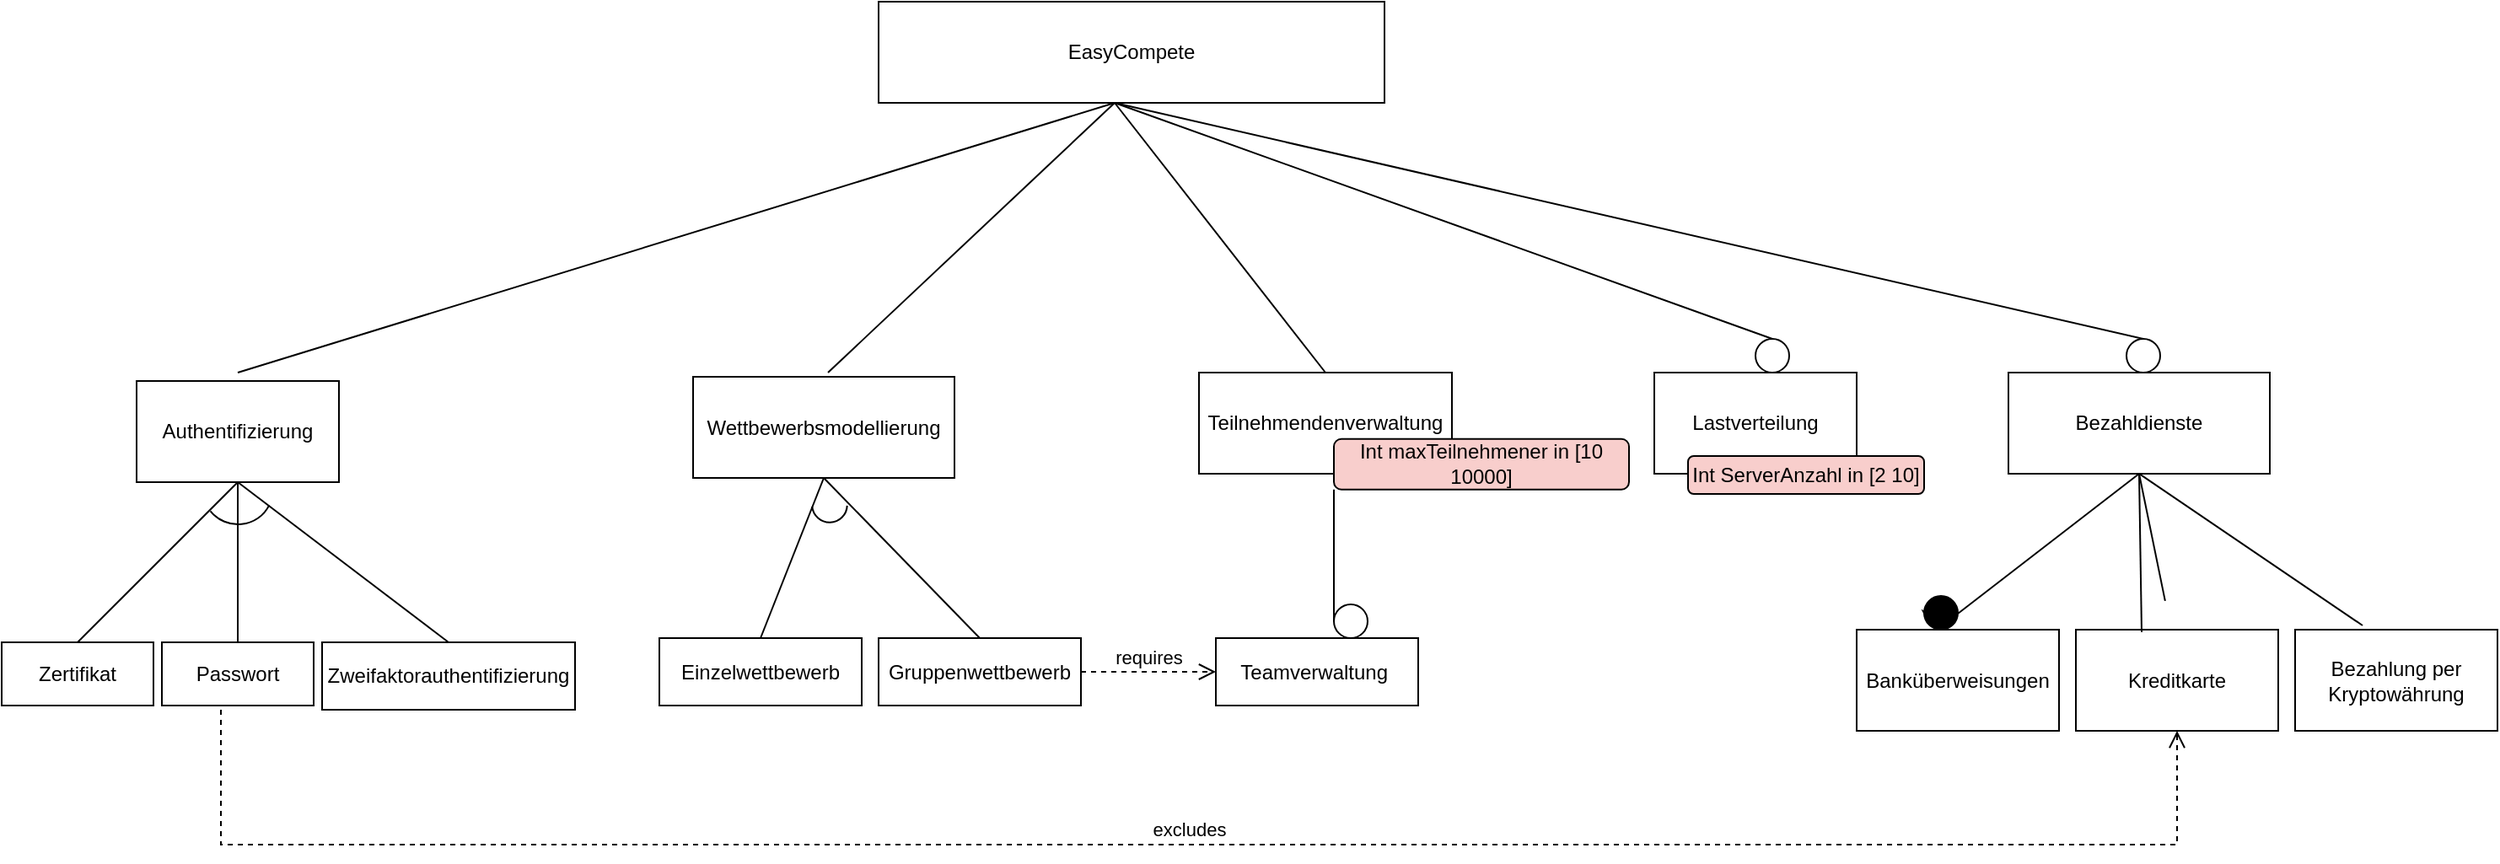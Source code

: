 <mxfile version="16.4.5" type="github">
  <diagram name="Page-1" id="10a91c8b-09ff-31b1-d368-03940ed4cc9e">
    <mxGraphModel dx="1242" dy="635" grid="1" gridSize="10" guides="1" tooltips="1" connect="1" arrows="1" fold="1" page="1" pageScale="1" pageWidth="1100" pageHeight="850" background="none" math="0" shadow="0">
      <root>
        <mxCell id="0" />
        <mxCell id="1" parent="0" />
        <mxCell id="Y8JGmvLRM1bxZAWC_-e7-1" value="EasyCompete" style="rounded=0;whiteSpace=wrap;html=1;" parent="1" vertex="1">
          <mxGeometry x="530" y="140" width="300" height="60" as="geometry" />
        </mxCell>
        <mxCell id="Y8JGmvLRM1bxZAWC_-e7-2" value="Teilnehmendenverwaltung" style="rounded=0;whiteSpace=wrap;html=1;" parent="1" vertex="1">
          <mxGeometry x="720" y="360" width="150" height="60" as="geometry" />
        </mxCell>
        <mxCell id="Y8JGmvLRM1bxZAWC_-e7-3" value="Wettbewerbsmodellierung" style="rounded=0;whiteSpace=wrap;html=1;" parent="1" vertex="1">
          <mxGeometry x="420" y="362.5" width="155" height="60" as="geometry" />
        </mxCell>
        <mxCell id="Y8JGmvLRM1bxZAWC_-e7-4" value="Bezahldienste" style="rounded=0;whiteSpace=wrap;html=1;" parent="1" vertex="1">
          <mxGeometry x="1200" y="360" width="155" height="60" as="geometry" />
        </mxCell>
        <mxCell id="Y8JGmvLRM1bxZAWC_-e7-5" value="Authentifizierung" style="rounded=0;whiteSpace=wrap;html=1;" parent="1" vertex="1">
          <mxGeometry x="90" y="365" width="120" height="60" as="geometry" />
        </mxCell>
        <mxCell id="Y8JGmvLRM1bxZAWC_-e7-6" value="Lastverteilung" style="rounded=0;whiteSpace=wrap;html=1;" parent="1" vertex="1">
          <mxGeometry x="990" y="360" width="120" height="60" as="geometry" />
        </mxCell>
        <mxCell id="Y8JGmvLRM1bxZAWC_-e7-10" value="Int maxTeilnehmener in [10 10000]" style="rounded=1;whiteSpace=wrap;html=1;fillColor=#F8CECC;" parent="1" vertex="1">
          <mxGeometry x="800" y="399.36" width="175" height="30" as="geometry" />
        </mxCell>
        <mxCell id="Y8JGmvLRM1bxZAWC_-e7-16" value="Teamverwaltung&amp;nbsp;" style="rounded=0;whiteSpace=wrap;html=1;" parent="1" vertex="1">
          <mxGeometry x="730" y="517.5" width="120" height="40" as="geometry" />
        </mxCell>
        <mxCell id="Y8JGmvLRM1bxZAWC_-e7-17" value="Einzelwettbewerb" style="rounded=0;whiteSpace=wrap;html=1;" parent="1" vertex="1">
          <mxGeometry x="400" y="517.5" width="120" height="40" as="geometry" />
        </mxCell>
        <mxCell id="Y8JGmvLRM1bxZAWC_-e7-18" value="Gruppenwettbewerb" style="rounded=0;whiteSpace=wrap;html=1;" parent="1" vertex="1">
          <mxGeometry x="530" y="517.5" width="120" height="40" as="geometry" />
        </mxCell>
        <mxCell id="Y8JGmvLRM1bxZAWC_-e7-25" value="Banküberweisungen" style="rounded=0;whiteSpace=wrap;html=1;" parent="1" vertex="1">
          <mxGeometry x="1110" y="512.5" width="120" height="60" as="geometry" />
        </mxCell>
        <mxCell id="Y8JGmvLRM1bxZAWC_-e7-26" value="Kreditkarte&lt;br&gt;" style="rounded=0;whiteSpace=wrap;html=1;" parent="1" vertex="1">
          <mxGeometry x="1240" y="512.5" width="120" height="60" as="geometry" />
        </mxCell>
        <mxCell id="Y8JGmvLRM1bxZAWC_-e7-27" value="Bezahlung per Kryptowährung" style="rounded=0;whiteSpace=wrap;html=1;" parent="1" vertex="1">
          <mxGeometry x="1370" y="512.5" width="120" height="60" as="geometry" />
        </mxCell>
        <mxCell id="Y8JGmvLRM1bxZAWC_-e7-33" value="Passwort" style="rounded=0;whiteSpace=wrap;html=1;fillColor=#FFFFFF;" parent="1" vertex="1">
          <mxGeometry x="105" y="520" width="90" height="37.5" as="geometry" />
        </mxCell>
        <mxCell id="Y8JGmvLRM1bxZAWC_-e7-34" value="Zertifikat" style="rounded=0;whiteSpace=wrap;html=1;fillColor=#FFFFFF;" parent="1" vertex="1">
          <mxGeometry x="10" y="520" width="90" height="37.5" as="geometry" />
        </mxCell>
        <mxCell id="Y8JGmvLRM1bxZAWC_-e7-35" value="Zweifaktorauthentifizierung" style="rounded=0;whiteSpace=wrap;html=1;fillColor=#FFFFFF;" parent="1" vertex="1">
          <mxGeometry x="200" y="520" width="150" height="40" as="geometry" />
        </mxCell>
        <mxCell id="Y8JGmvLRM1bxZAWC_-e7-57" value="" style="endArrow=none;html=1;rounded=0;exitX=0.5;exitY=0;exitDx=0;exitDy=0;entryX=0.5;entryY=1;entryDx=0;entryDy=0;" parent="1" source="Y8JGmvLRM1bxZAWC_-e7-34" target="Y8JGmvLRM1bxZAWC_-e7-5" edge="1">
          <mxGeometry width="50" height="50" relative="1" as="geometry">
            <mxPoint x="90" y="477.5" as="sourcePoint" />
            <mxPoint x="130" y="490" as="targetPoint" />
          </mxGeometry>
        </mxCell>
        <mxCell id="Y8JGmvLRM1bxZAWC_-e7-58" value="" style="endArrow=none;html=1;rounded=0;exitX=0.5;exitY=0;exitDx=0;exitDy=0;entryX=0.5;entryY=1;entryDx=0;entryDy=0;" parent="1" source="Y8JGmvLRM1bxZAWC_-e7-33" target="Y8JGmvLRM1bxZAWC_-e7-5" edge="1">
          <mxGeometry width="50" height="50" relative="1" as="geometry">
            <mxPoint x="65" y="530" as="sourcePoint" />
            <mxPoint x="190" y="470" as="targetPoint" />
          </mxGeometry>
        </mxCell>
        <mxCell id="Y8JGmvLRM1bxZAWC_-e7-59" value="" style="endArrow=none;html=1;rounded=0;exitX=0.5;exitY=0;exitDx=0;exitDy=0;entryX=0.5;entryY=1;entryDx=0;entryDy=0;" parent="1" source="Y8JGmvLRM1bxZAWC_-e7-35" target="Y8JGmvLRM1bxZAWC_-e7-5" edge="1">
          <mxGeometry width="50" height="50" relative="1" as="geometry">
            <mxPoint x="75" y="540" as="sourcePoint" />
            <mxPoint x="170" y="445" as="targetPoint" />
          </mxGeometry>
        </mxCell>
        <mxCell id="xTNsDvPoMYs4Q8DcSBzv-7" value="" style="endArrow=none;html=1;rounded=0;" parent="1" edge="1">
          <mxGeometry width="50" height="50" relative="1" as="geometry">
            <mxPoint x="150" y="360" as="sourcePoint" />
            <mxPoint x="670" y="200" as="targetPoint" />
          </mxGeometry>
        </mxCell>
        <mxCell id="xTNsDvPoMYs4Q8DcSBzv-8" value="" style="endArrow=none;html=1;rounded=0;" parent="1" edge="1">
          <mxGeometry width="50" height="50" relative="1" as="geometry">
            <mxPoint x="500" y="360" as="sourcePoint" />
            <mxPoint x="670" y="200" as="targetPoint" />
          </mxGeometry>
        </mxCell>
        <mxCell id="xTNsDvPoMYs4Q8DcSBzv-9" value="" style="endArrow=none;html=1;rounded=0;exitX=0.5;exitY=0;exitDx=0;exitDy=0;" parent="1" source="Y8JGmvLRM1bxZAWC_-e7-2" edge="1">
          <mxGeometry width="50" height="50" relative="1" as="geometry">
            <mxPoint x="790" y="350" as="sourcePoint" />
            <mxPoint x="670" y="200" as="targetPoint" />
          </mxGeometry>
        </mxCell>
        <mxCell id="xTNsDvPoMYs4Q8DcSBzv-10" value="" style="endArrow=none;html=1;rounded=0;exitX=0.5;exitY=0;exitDx=0;exitDy=0;" parent="1" source="xTNsDvPoMYs4Q8DcSBzv-14" edge="1">
          <mxGeometry width="50" height="50" relative="1" as="geometry">
            <mxPoint x="1053" y="350" as="sourcePoint" />
            <mxPoint x="670" y="200" as="targetPoint" />
          </mxGeometry>
        </mxCell>
        <mxCell id="xTNsDvPoMYs4Q8DcSBzv-11" value="" style="endArrow=none;html=1;rounded=0;exitX=0.5;exitY=0;exitDx=0;exitDy=0;" parent="1" source="xTNsDvPoMYs4Q8DcSBzv-15" edge="1">
          <mxGeometry width="50" height="50" relative="1" as="geometry">
            <mxPoint x="1276" y="350" as="sourcePoint" />
            <mxPoint x="670" y="200" as="targetPoint" />
          </mxGeometry>
        </mxCell>
        <mxCell id="xTNsDvPoMYs4Q8DcSBzv-14" value="" style="ellipse;whiteSpace=wrap;html=1;aspect=fixed;fillColor=#FFFFFF;" parent="1" vertex="1">
          <mxGeometry x="1050" y="340" width="20" height="20" as="geometry" />
        </mxCell>
        <mxCell id="xTNsDvPoMYs4Q8DcSBzv-15" value="" style="ellipse;whiteSpace=wrap;html=1;aspect=fixed;fillColor=#FFFFFF;" parent="1" vertex="1">
          <mxGeometry x="1270" y="340" width="20" height="20" as="geometry" />
        </mxCell>
        <mxCell id="xTNsDvPoMYs4Q8DcSBzv-17" value="" style="endArrow=none;html=1;rounded=0;entryX=0;entryY=1;entryDx=0;entryDy=0;exitX=0;exitY=0.5;exitDx=0;exitDy=0;" parent="1" source="xTNsDvPoMYs4Q8DcSBzv-18" target="Y8JGmvLRM1bxZAWC_-e7-10" edge="1">
          <mxGeometry width="50" height="50" relative="1" as="geometry">
            <mxPoint x="800" y="460" as="sourcePoint" />
            <mxPoint x="680" y="210" as="targetPoint" />
          </mxGeometry>
        </mxCell>
        <mxCell id="N9DJ2pDjRUC3iWf8S7Ch-3" value="" style="verticalLabelPosition=bottom;verticalAlign=top;html=1;shape=mxgraph.basic.arc;startAngle=0.28;endAngle=0.603;rotation=15;" parent="1" vertex="1">
          <mxGeometry x="129.34" y="409.48" width="41.31" height="40.52" as="geometry" />
        </mxCell>
        <mxCell id="N9DJ2pDjRUC3iWf8S7Ch-4" value="" style="endArrow=none;html=1;rounded=0;exitX=0.5;exitY=0;exitDx=0;exitDy=0;entryX=0.5;entryY=1;entryDx=0;entryDy=0;" parent="1" source="Y8JGmvLRM1bxZAWC_-e7-17" target="Y8JGmvLRM1bxZAWC_-e7-3" edge="1">
          <mxGeometry width="50" height="50" relative="1" as="geometry">
            <mxPoint x="530" y="510" as="sourcePoint" />
            <mxPoint x="580" y="460" as="targetPoint" />
          </mxGeometry>
        </mxCell>
        <mxCell id="xTNsDvPoMYs4Q8DcSBzv-18" value="" style="ellipse;whiteSpace=wrap;html=1;aspect=fixed;fillColor=#FFFFFF;" parent="1" vertex="1">
          <mxGeometry x="800" y="497.5" width="20" height="20" as="geometry" />
        </mxCell>
        <mxCell id="N9DJ2pDjRUC3iWf8S7Ch-5" value="" style="endArrow=none;html=1;rounded=0;exitX=0.5;exitY=0;exitDx=0;exitDy=0;entryX=0.5;entryY=1;entryDx=0;entryDy=0;" parent="1" source="Y8JGmvLRM1bxZAWC_-e7-18" target="Y8JGmvLRM1bxZAWC_-e7-3" edge="1">
          <mxGeometry width="50" height="50" relative="1" as="geometry">
            <mxPoint x="470" y="527.5" as="sourcePoint" />
            <mxPoint x="507.5" y="432.5" as="targetPoint" />
          </mxGeometry>
        </mxCell>
        <mxCell id="xTNsDvPoMYs4Q8DcSBzv-19" value="" style="verticalLabelPosition=bottom;verticalAlign=top;html=1;shape=mxgraph.basic.arc;startAngle=0.214;endAngle=0.694;rotation=15;" parent="1" vertex="1">
          <mxGeometry x="490.56" y="428.22" width="20.8" height="20.64" as="geometry" />
        </mxCell>
        <mxCell id="xTNsDvPoMYs4Q8DcSBzv-23" value="requires" style="html=1;verticalAlign=bottom;endArrow=open;dashed=1;endSize=8;rounded=0;exitX=1;exitY=0.5;exitDx=0;exitDy=0;entryX=0;entryY=0.5;entryDx=0;entryDy=0;" parent="1" source="Y8JGmvLRM1bxZAWC_-e7-18" target="Y8JGmvLRM1bxZAWC_-e7-16" edge="1">
          <mxGeometry relative="1" as="geometry">
            <mxPoint x="740" y="440" as="sourcePoint" />
            <mxPoint x="660" y="440" as="targetPoint" />
          </mxGeometry>
        </mxCell>
        <mxCell id="A2lUgPhtqQNt_TuIHzVY-7" value="" style="ellipse;whiteSpace=wrap;html=1;aspect=fixed;fillColor=#000000;" parent="1" vertex="1">
          <mxGeometry x="1150" y="492.5" width="20" height="20" as="geometry" />
        </mxCell>
        <mxCell id="xTNsDvPoMYs4Q8DcSBzv-25" value="excludes" style="html=1;verticalAlign=bottom;endArrow=open;dashed=1;endSize=8;rounded=0;entryX=0.5;entryY=1;entryDx=0;entryDy=0;" parent="1" target="Y8JGmvLRM1bxZAWC_-e7-26" edge="1">
          <mxGeometry relative="1" as="geometry">
            <mxPoint x="140" y="560" as="sourcePoint" />
            <mxPoint x="1320" y="530" as="targetPoint" />
            <Array as="points">
              <mxPoint x="140" y="640" />
              <mxPoint x="1300" y="640" />
            </Array>
          </mxGeometry>
        </mxCell>
        <mxCell id="A2lUgPhtqQNt_TuIHzVY-9" style="edgeStyle=orthogonalEdgeStyle;rounded=0;orthogonalLoop=1;jettySize=auto;html=1;exitX=0;exitY=0.5;exitDx=0;exitDy=0;entryX=0;entryY=1;entryDx=0;entryDy=0;" parent="1" source="A2lUgPhtqQNt_TuIHzVY-7" target="A2lUgPhtqQNt_TuIHzVY-7" edge="1">
          <mxGeometry relative="1" as="geometry" />
        </mxCell>
        <mxCell id="A2lUgPhtqQNt_TuIHzVY-12" value="" style="endArrow=none;html=1;rounded=0;entryX=0.5;entryY=1;entryDx=0;entryDy=0;" parent="1" target="Y8JGmvLRM1bxZAWC_-e7-4" edge="1">
          <mxGeometry width="50" height="50" relative="1" as="geometry">
            <mxPoint x="1170" y="503" as="sourcePoint" />
            <mxPoint x="1260" y="450" as="targetPoint" />
          </mxGeometry>
        </mxCell>
        <mxCell id="A2lUgPhtqQNt_TuIHzVY-13" value="" style="endArrow=none;html=1;rounded=0;entryX=0.5;entryY=1;entryDx=0;entryDy=0;exitX=0.325;exitY=0.025;exitDx=0;exitDy=0;exitPerimeter=0;startArrow=none;" parent="1" target="Y8JGmvLRM1bxZAWC_-e7-4" edge="1">
          <mxGeometry width="50" height="50" relative="1" as="geometry">
            <mxPoint x="1292.929" y="495.429" as="sourcePoint" />
            <mxPoint x="1287.5" y="430" as="targetPoint" />
          </mxGeometry>
        </mxCell>
        <mxCell id="A2lUgPhtqQNt_TuIHzVY-14" value="" style="endArrow=none;html=1;rounded=0;entryX=0.5;entryY=1;entryDx=0;entryDy=0;" parent="1" target="Y8JGmvLRM1bxZAWC_-e7-4" edge="1">
          <mxGeometry width="50" height="50" relative="1" as="geometry">
            <mxPoint x="1410" y="510" as="sourcePoint" />
            <mxPoint x="1297.5" y="440" as="targetPoint" />
          </mxGeometry>
        </mxCell>
        <mxCell id="sr6Bwsw0yYIFLWccx0p7-2" value="Int ServerAnzahl in [2 10]" style="rounded=1;whiteSpace=wrap;html=1;fillColor=#F8CECC;" parent="1" vertex="1">
          <mxGeometry x="1010" y="409.48" width="140" height="22.5" as="geometry" />
        </mxCell>
        <mxCell id="jStNj5culDjl2ZNycLHP-1" value="" style="endArrow=none;html=1;rounded=0;entryX=0.5;entryY=1;entryDx=0;entryDy=0;exitX=0.325;exitY=0.025;exitDx=0;exitDy=0;exitPerimeter=0;" edge="1" parent="1" source="Y8JGmvLRM1bxZAWC_-e7-26">
          <mxGeometry width="50" height="50" relative="1" as="geometry">
            <mxPoint x="1279" y="514" as="sourcePoint" />
            <mxPoint x="1277.5" y="420" as="targetPoint" />
          </mxGeometry>
        </mxCell>
      </root>
    </mxGraphModel>
  </diagram>
</mxfile>
